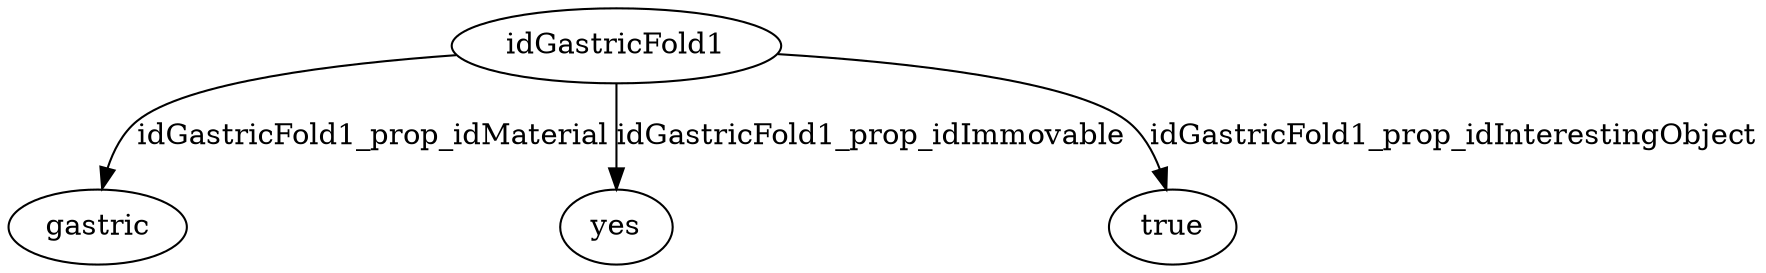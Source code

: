 strict digraph  {
idGastricFold1 [node_type=entity_node, root=root];
gastric;
yes;
true;
idGastricFold1 -> gastric  [edge_type=property, label=idGastricFold1_prop_idMaterial];
idGastricFold1 -> yes  [edge_type=property, label=idGastricFold1_prop_idImmovable];
idGastricFold1 -> true  [edge_type=property, label=idGastricFold1_prop_idInterestingObject];
}
